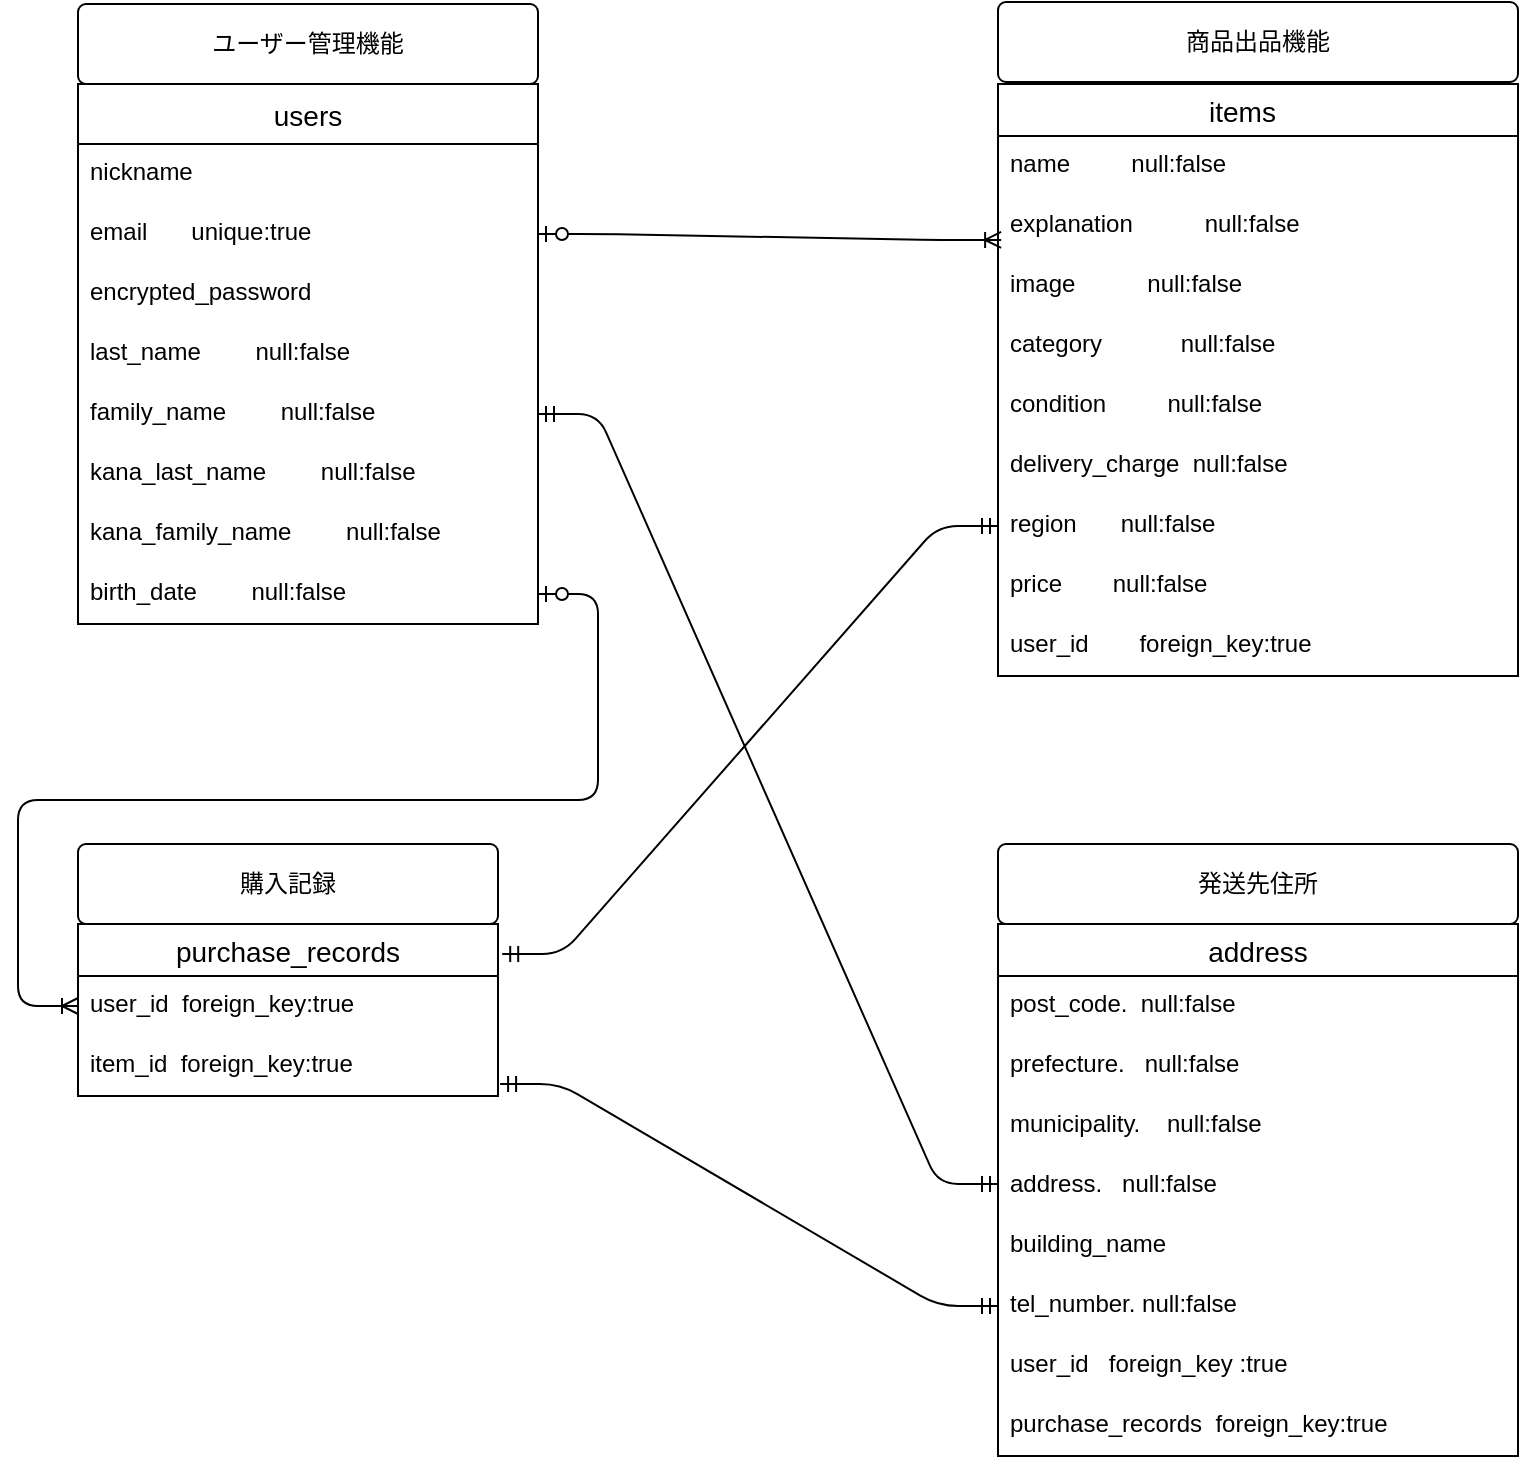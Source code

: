 <mxfile>
    <diagram id="EKvQctanbUWf9hgfMpD3" name="ページ1">
        <mxGraphModel dx="1130" dy="1781" grid="1" gridSize="10" guides="1" tooltips="1" connect="1" arrows="1" fold="1" page="1" pageScale="1" pageWidth="827" pageHeight="1169" math="0" shadow="0">
            <root>
                <mxCell id="0"/>
                <mxCell id="1" parent="0"/>
                <mxCell id="3UUp2NauK0sa-5R4QBER-76" value="users" style="swimlane;fontStyle=0;childLayout=stackLayout;horizontal=1;startSize=30;horizontalStack=0;resizeParent=1;resizeParentMax=0;resizeLast=0;collapsible=1;marginBottom=0;align=center;fontSize=14;" vertex="1" parent="1">
                    <mxGeometry x="60" y="40" width="230" height="270" as="geometry">
                        <mxRectangle x="60" y="40" width="70" height="30" as="alternateBounds"/>
                    </mxGeometry>
                </mxCell>
                <mxCell id="3UUp2NauK0sa-5R4QBER-77" value="nickname" style="text;strokeColor=none;fillColor=none;spacingLeft=4;spacingRight=4;overflow=hidden;rotatable=0;points=[[0,0.5],[1,0.5]];portConstraint=eastwest;fontSize=12;" vertex="1" parent="3UUp2NauK0sa-5R4QBER-76">
                    <mxGeometry y="30" width="230" height="30" as="geometry"/>
                </mxCell>
                <mxCell id="3UUp2NauK0sa-5R4QBER-78" value="email   　unique:true    " style="text;strokeColor=none;fillColor=none;spacingLeft=4;spacingRight=4;overflow=hidden;rotatable=0;points=[[0,0.5],[1,0.5]];portConstraint=eastwest;fontSize=12;" vertex="1" parent="3UUp2NauK0sa-5R4QBER-76">
                    <mxGeometry y="60" width="230" height="30" as="geometry"/>
                </mxCell>
                <mxCell id="3UUp2NauK0sa-5R4QBER-106" value="encrypted_password 　 &#10;" style="text;strokeColor=none;fillColor=none;spacingLeft=4;spacingRight=4;overflow=hidden;rotatable=0;points=[[0,0.5],[1,0.5]];portConstraint=eastwest;fontSize=12;" vertex="1" parent="3UUp2NauK0sa-5R4QBER-76">
                    <mxGeometry y="90" width="230" height="30" as="geometry"/>
                </mxCell>
                <mxCell id="3UUp2NauK0sa-5R4QBER-109" value="last_name 　　null:false&#10;" style="text;strokeColor=none;fillColor=none;spacingLeft=4;spacingRight=4;overflow=hidden;rotatable=0;points=[[0,0.5],[1,0.5]];portConstraint=eastwest;fontSize=12;" vertex="1" parent="3UUp2NauK0sa-5R4QBER-76">
                    <mxGeometry y="120" width="230" height="30" as="geometry"/>
                </mxCell>
                <mxCell id="3UUp2NauK0sa-5R4QBER-110" value="family_name 　　null:false&#10;" style="text;strokeColor=none;fillColor=none;spacingLeft=4;spacingRight=4;overflow=hidden;rotatable=0;points=[[0,0.5],[1,0.5]];portConstraint=eastwest;fontSize=12;" vertex="1" parent="3UUp2NauK0sa-5R4QBER-76">
                    <mxGeometry y="150" width="230" height="30" as="geometry"/>
                </mxCell>
                <mxCell id="3UUp2NauK0sa-5R4QBER-111" value="kana_last_name　　 null:false&#10;" style="text;strokeColor=none;fillColor=none;spacingLeft=4;spacingRight=4;overflow=hidden;rotatable=0;points=[[0,0.5],[1,0.5]];portConstraint=eastwest;fontSize=12;" vertex="1" parent="3UUp2NauK0sa-5R4QBER-76">
                    <mxGeometry y="180" width="230" height="30" as="geometry"/>
                </mxCell>
                <mxCell id="3UUp2NauK0sa-5R4QBER-112" value="kana_family_name 　　null:false&#10;" style="text;strokeColor=none;fillColor=none;spacingLeft=4;spacingRight=4;overflow=hidden;rotatable=0;points=[[0,0.5],[1,0.5]];portConstraint=eastwest;fontSize=12;" vertex="1" parent="3UUp2NauK0sa-5R4QBER-76">
                    <mxGeometry y="210" width="230" height="30" as="geometry"/>
                </mxCell>
                <mxCell id="3UUp2NauK0sa-5R4QBER-113" value="birth_date　　 null:false&#10;" style="text;strokeColor=none;fillColor=none;spacingLeft=4;spacingRight=4;overflow=hidden;rotatable=0;points=[[0,0.5],[1,0.5]];portConstraint=eastwest;fontSize=12;" vertex="1" parent="3UUp2NauK0sa-5R4QBER-76">
                    <mxGeometry y="240" width="230" height="30" as="geometry"/>
                </mxCell>
                <mxCell id="3UUp2NauK0sa-5R4QBER-96" value="items    " style="swimlane;fontStyle=0;childLayout=stackLayout;horizontal=1;startSize=26;horizontalStack=0;resizeParent=1;resizeParentMax=0;resizeLast=0;collapsible=1;marginBottom=0;align=center;fontSize=14;" vertex="1" parent="1">
                    <mxGeometry x="520" y="40" width="260" height="296" as="geometry"/>
                </mxCell>
                <mxCell id="3UUp2NauK0sa-5R4QBER-97" value="name  　　null:false" style="text;strokeColor=none;fillColor=none;spacingLeft=4;spacingRight=4;overflow=hidden;rotatable=0;points=[[0,0.5],[1,0.5]];portConstraint=eastwest;fontSize=12;" vertex="1" parent="3UUp2NauK0sa-5R4QBER-96">
                    <mxGeometry y="26" width="260" height="30" as="geometry"/>
                </mxCell>
                <mxCell id="3UUp2NauK0sa-5R4QBER-108" value="explanation　　　null:false" style="text;strokeColor=none;fillColor=none;spacingLeft=4;spacingRight=4;overflow=hidden;rotatable=0;points=[[0,0.5],[1,0.5]];portConstraint=eastwest;fontSize=12;" vertex="1" parent="3UUp2NauK0sa-5R4QBER-96">
                    <mxGeometry y="56" width="260" height="30" as="geometry"/>
                </mxCell>
                <mxCell id="3UUp2NauK0sa-5R4QBER-138" value="image　　　null:false" style="text;strokeColor=none;fillColor=none;spacingLeft=4;spacingRight=4;overflow=hidden;rotatable=0;points=[[0,0.5],[1,0.5]];portConstraint=eastwest;fontSize=12;" vertex="1" parent="3UUp2NauK0sa-5R4QBER-96">
                    <mxGeometry y="86" width="260" height="30" as="geometry"/>
                </mxCell>
                <mxCell id="3UUp2NauK0sa-5R4QBER-139" value="category　　　 null:false  " style="text;strokeColor=none;fillColor=none;spacingLeft=4;spacingRight=4;overflow=hidden;rotatable=0;points=[[0,0.5],[1,0.5]];portConstraint=eastwest;fontSize=12;" vertex="1" parent="3UUp2NauK0sa-5R4QBER-96">
                    <mxGeometry y="116" width="260" height="30" as="geometry"/>
                </mxCell>
                <mxCell id="3UUp2NauK0sa-5R4QBER-102" value="condition　　  null:false  " style="text;strokeColor=none;fillColor=none;spacingLeft=4;spacingRight=4;overflow=hidden;rotatable=0;points=[[0,0.5],[1,0.5]];portConstraint=eastwest;fontSize=12;" vertex="1" parent="3UUp2NauK0sa-5R4QBER-96">
                    <mxGeometry y="146" width="260" height="30" as="geometry"/>
                </mxCell>
                <mxCell id="3UUp2NauK0sa-5R4QBER-101" value="delivery_charge  null:false " style="text;strokeColor=none;fillColor=none;spacingLeft=4;spacingRight=4;overflow=hidden;rotatable=0;points=[[0,0.5],[1,0.5]];portConstraint=eastwest;fontSize=12;" vertex="1" parent="3UUp2NauK0sa-5R4QBER-96">
                    <mxGeometry y="176" width="260" height="30" as="geometry"/>
                </mxCell>
                <mxCell id="3UUp2NauK0sa-5R4QBER-99" value="region　   null:false" style="text;strokeColor=none;fillColor=none;spacingLeft=4;spacingRight=4;overflow=hidden;rotatable=0;points=[[0,0.5],[1,0.5]];portConstraint=eastwest;fontSize=12;" vertex="1" parent="3UUp2NauK0sa-5R4QBER-96">
                    <mxGeometry y="206" width="260" height="30" as="geometry"/>
                </mxCell>
                <mxCell id="3UUp2NauK0sa-5R4QBER-103" value="price　    null:false" style="text;strokeColor=none;fillColor=none;spacingLeft=4;spacingRight=4;overflow=hidden;rotatable=0;points=[[0,0.5],[1,0.5]];portConstraint=eastwest;fontSize=12;" vertex="1" parent="3UUp2NauK0sa-5R4QBER-96">
                    <mxGeometry y="236" width="260" height="30" as="geometry"/>
                </mxCell>
                <mxCell id="3UUp2NauK0sa-5R4QBER-151" value="user_id  　  foreign_key:true" style="text;strokeColor=none;fillColor=none;spacingLeft=4;spacingRight=4;overflow=hidden;rotatable=0;points=[[0,0.5],[1,0.5]];portConstraint=eastwest;fontSize=12;" vertex="1" parent="3UUp2NauK0sa-5R4QBER-96">
                    <mxGeometry y="266" width="260" height="30" as="geometry"/>
                </mxCell>
                <mxCell id="3UUp2NauK0sa-5R4QBER-123" value="" style="edgeStyle=entityRelationEdgeStyle;fontSize=12;html=1;endArrow=ERoneToMany;startArrow=ERzeroToOne;exitX=1;exitY=0.5;exitDx=0;exitDy=0;entryX=0.006;entryY=0.733;entryDx=0;entryDy=0;entryPerimeter=0;" edge="1" parent="1" source="3UUp2NauK0sa-5R4QBER-78" target="3UUp2NauK0sa-5R4QBER-108">
                    <mxGeometry width="100" height="100" relative="1" as="geometry">
                        <mxPoint x="430" y="320" as="sourcePoint"/>
                        <mxPoint x="530" y="220" as="targetPoint"/>
                    </mxGeometry>
                </mxCell>
                <mxCell id="3UUp2NauK0sa-5R4QBER-126" value="purchase_records" style="swimlane;fontStyle=0;childLayout=stackLayout;horizontal=1;startSize=26;horizontalStack=0;resizeParent=1;resizeParentMax=0;resizeLast=0;collapsible=1;marginBottom=0;align=center;fontSize=14;" vertex="1" parent="1">
                    <mxGeometry x="60" y="460" width="210" height="86" as="geometry"/>
                </mxCell>
                <mxCell id="3UUp2NauK0sa-5R4QBER-152" value="user_id  foreign_key:true&#10;" style="text;strokeColor=none;fillColor=none;spacingLeft=4;spacingRight=4;overflow=hidden;rotatable=0;points=[[0,0.5],[1,0.5]];portConstraint=eastwest;fontSize=12;" vertex="1" parent="3UUp2NauK0sa-5R4QBER-126">
                    <mxGeometry y="26" width="210" height="30" as="geometry"/>
                </mxCell>
                <mxCell id="3UUp2NauK0sa-5R4QBER-153" value="item_id  foreign_key:true" style="text;strokeColor=none;fillColor=none;spacingLeft=4;spacingRight=4;overflow=hidden;rotatable=0;points=[[0,0.5],[1,0.5]];portConstraint=eastwest;fontSize=12;" vertex="1" parent="3UUp2NauK0sa-5R4QBER-126">
                    <mxGeometry y="56" width="210" height="30" as="geometry"/>
                </mxCell>
                <mxCell id="3UUp2NauK0sa-5R4QBER-130" value="address" style="swimlane;fontStyle=0;childLayout=stackLayout;horizontal=1;startSize=26;horizontalStack=0;resizeParent=1;resizeParentMax=0;resizeLast=0;collapsible=1;marginBottom=0;align=center;fontSize=14;" vertex="1" parent="1">
                    <mxGeometry x="520" y="460" width="260" height="266" as="geometry"/>
                </mxCell>
                <mxCell id="3UUp2NauK0sa-5R4QBER-131" value="post_code.  null:false&#10;" style="text;strokeColor=none;fillColor=none;spacingLeft=4;spacingRight=4;overflow=hidden;rotatable=0;points=[[0,0.5],[1,0.5]];portConstraint=eastwest;fontSize=12;" vertex="1" parent="3UUp2NauK0sa-5R4QBER-130">
                    <mxGeometry y="26" width="260" height="30" as="geometry"/>
                </mxCell>
                <mxCell id="3UUp2NauK0sa-5R4QBER-132" value="prefecture.   null:false" style="text;strokeColor=none;fillColor=none;spacingLeft=4;spacingRight=4;overflow=hidden;rotatable=0;points=[[0,0.5],[1,0.5]];portConstraint=eastwest;fontSize=12;" vertex="1" parent="3UUp2NauK0sa-5R4QBER-130">
                    <mxGeometry y="56" width="260" height="30" as="geometry"/>
                </mxCell>
                <mxCell id="3UUp2NauK0sa-5R4QBER-133" value="municipality.    null:false" style="text;strokeColor=none;fillColor=none;spacingLeft=4;spacingRight=4;overflow=hidden;rotatable=0;points=[[0,0.5],[1,0.5]];portConstraint=eastwest;fontSize=12;" vertex="1" parent="3UUp2NauK0sa-5R4QBER-130">
                    <mxGeometry y="86" width="260" height="30" as="geometry"/>
                </mxCell>
                <mxCell id="3UUp2NauK0sa-5R4QBER-140" value="address.   null:false" style="text;strokeColor=none;fillColor=none;spacingLeft=4;spacingRight=4;overflow=hidden;rotatable=0;points=[[0,0.5],[1,0.5]];portConstraint=eastwest;fontSize=12;" vertex="1" parent="3UUp2NauK0sa-5R4QBER-130">
                    <mxGeometry y="116" width="260" height="30" as="geometry"/>
                </mxCell>
                <mxCell id="3UUp2NauK0sa-5R4QBER-141" value="building_name" style="text;strokeColor=none;fillColor=none;spacingLeft=4;spacingRight=4;overflow=hidden;rotatable=0;points=[[0,0.5],[1,0.5]];portConstraint=eastwest;fontSize=12;" vertex="1" parent="3UUp2NauK0sa-5R4QBER-130">
                    <mxGeometry y="146" width="260" height="30" as="geometry"/>
                </mxCell>
                <mxCell id="3UUp2NauK0sa-5R4QBER-160" value="tel_number. null:false" style="text;strokeColor=none;fillColor=none;spacingLeft=4;spacingRight=4;overflow=hidden;rotatable=0;points=[[0,0.5],[1,0.5]];portConstraint=eastwest;fontSize=12;" vertex="1" parent="3UUp2NauK0sa-5R4QBER-130">
                    <mxGeometry y="176" width="260" height="30" as="geometry"/>
                </mxCell>
                <mxCell id="3UUp2NauK0sa-5R4QBER-164" value="user_id   foreign_key :true" style="text;strokeColor=none;fillColor=none;spacingLeft=4;spacingRight=4;overflow=hidden;rotatable=0;points=[[0,0.5],[1,0.5]];portConstraint=eastwest;fontSize=12;" vertex="1" parent="3UUp2NauK0sa-5R4QBER-130">
                    <mxGeometry y="206" width="260" height="30" as="geometry"/>
                </mxCell>
                <mxCell id="3UUp2NauK0sa-5R4QBER-143" value="purchase_records  foreign_key:true" style="text;strokeColor=none;fillColor=none;spacingLeft=4;spacingRight=4;overflow=hidden;rotatable=0;points=[[0,0.5],[1,0.5]];portConstraint=eastwest;fontSize=12;" vertex="1" parent="3UUp2NauK0sa-5R4QBER-130">
                    <mxGeometry y="236" width="260" height="30" as="geometry"/>
                </mxCell>
                <mxCell id="3UUp2NauK0sa-5R4QBER-136" value="ユーザー管理機能" style="rounded=1;arcSize=10;whiteSpace=wrap;html=1;align=center;" vertex="1" parent="1">
                    <mxGeometry x="60" width="230" height="40" as="geometry"/>
                </mxCell>
                <mxCell id="3UUp2NauK0sa-5R4QBER-137" value="商品出品機能" style="rounded=1;arcSize=10;whiteSpace=wrap;html=1;align=center;" vertex="1" parent="1">
                    <mxGeometry x="520" y="-1" width="260" height="40" as="geometry"/>
                </mxCell>
                <mxCell id="3UUp2NauK0sa-5R4QBER-144" value="購入記録" style="rounded=1;arcSize=10;whiteSpace=wrap;html=1;align=center;" vertex="1" parent="1">
                    <mxGeometry x="60" y="420" width="210" height="40" as="geometry"/>
                </mxCell>
                <mxCell id="3UUp2NauK0sa-5R4QBER-145" value="発送先住所" style="rounded=1;arcSize=10;whiteSpace=wrap;html=1;align=center;" vertex="1" parent="1">
                    <mxGeometry x="520" y="420" width="260" height="40" as="geometry"/>
                </mxCell>
                <mxCell id="3UUp2NauK0sa-5R4QBER-146" value="" style="edgeStyle=entityRelationEdgeStyle;fontSize=12;html=1;endArrow=ERoneToMany;startArrow=ERzeroToOne;" edge="1" parent="1" source="3UUp2NauK0sa-5R4QBER-113">
                    <mxGeometry width="100" height="100" relative="1" as="geometry">
                        <mxPoint x="190" y="440" as="sourcePoint"/>
                        <mxPoint x="60" y="501" as="targetPoint"/>
                    </mxGeometry>
                </mxCell>
                <mxCell id="3UUp2NauK0sa-5R4QBER-148" value="" style="edgeStyle=entityRelationEdgeStyle;fontSize=12;html=1;endArrow=ERmandOne;startArrow=ERmandOne;entryX=0;entryY=0.5;entryDx=0;entryDy=0;exitX=1.005;exitY=0.8;exitDx=0;exitDy=0;exitPerimeter=0;" edge="1" parent="1" source="3UUp2NauK0sa-5R4QBER-153" target="3UUp2NauK0sa-5R4QBER-160">
                    <mxGeometry width="100" height="100" relative="1" as="geometry">
                        <mxPoint x="270" y="531" as="sourcePoint"/>
                        <mxPoint x="320" y="450" as="targetPoint"/>
                    </mxGeometry>
                </mxCell>
                <mxCell id="3UUp2NauK0sa-5R4QBER-149" value="" style="edgeStyle=entityRelationEdgeStyle;fontSize=12;html=1;endArrow=ERmandOne;startArrow=ERmandOne;entryX=0;entryY=0.5;entryDx=0;entryDy=0;exitX=1.01;exitY=0.174;exitDx=0;exitDy=0;exitPerimeter=0;" edge="1" parent="1" source="3UUp2NauK0sa-5R4QBER-126" target="3UUp2NauK0sa-5R4QBER-99">
                    <mxGeometry width="100" height="100" relative="1" as="geometry">
                        <mxPoint x="270" y="501" as="sourcePoint"/>
                        <mxPoint x="500" y="260" as="targetPoint"/>
                    </mxGeometry>
                </mxCell>
                <mxCell id="3UUp2NauK0sa-5R4QBER-161" value="" style="edgeStyle=entityRelationEdgeStyle;fontSize=12;html=1;endArrow=ERmandOne;startArrow=ERmandOne;entryX=0;entryY=0.5;entryDx=0;entryDy=0;exitX=1;exitY=0.5;exitDx=0;exitDy=0;" edge="1" parent="1" source="3UUp2NauK0sa-5R4QBER-110">
                    <mxGeometry width="100" height="100" relative="1" as="geometry">
                        <mxPoint x="270" y="590" as="sourcePoint"/>
                        <mxPoint x="520" y="590" as="targetPoint"/>
                    </mxGeometry>
                </mxCell>
            </root>
        </mxGraphModel>
    </diagram>
    <diagram id="q6by9NBYhXZrmAIYDFM8" name="ページ2">
        <mxGraphModel dx="678" dy="612" grid="1" gridSize="10" guides="1" tooltips="1" connect="1" arrows="1" fold="1" page="1" pageScale="1" pageWidth="827" pageHeight="1169" math="0" shadow="0">
            <root>
                <mxCell id="0"/>
                <mxCell id="1" parent="0"/>
            </root>
        </mxGraphModel>
    </diagram>
    <diagram id="hVqS9nXCRdHW1cOnMYKD" name="ページ3">
        <mxGraphModel dx="678" dy="612" grid="1" gridSize="10" guides="1" tooltips="1" connect="1" arrows="1" fold="1" page="1" pageScale="1" pageWidth="827" pageHeight="1169" math="0" shadow="0">
            <root>
                <mxCell id="0"/>
                <mxCell id="1" parent="0"/>
            </root>
        </mxGraphModel>
    </diagram>
</mxfile>